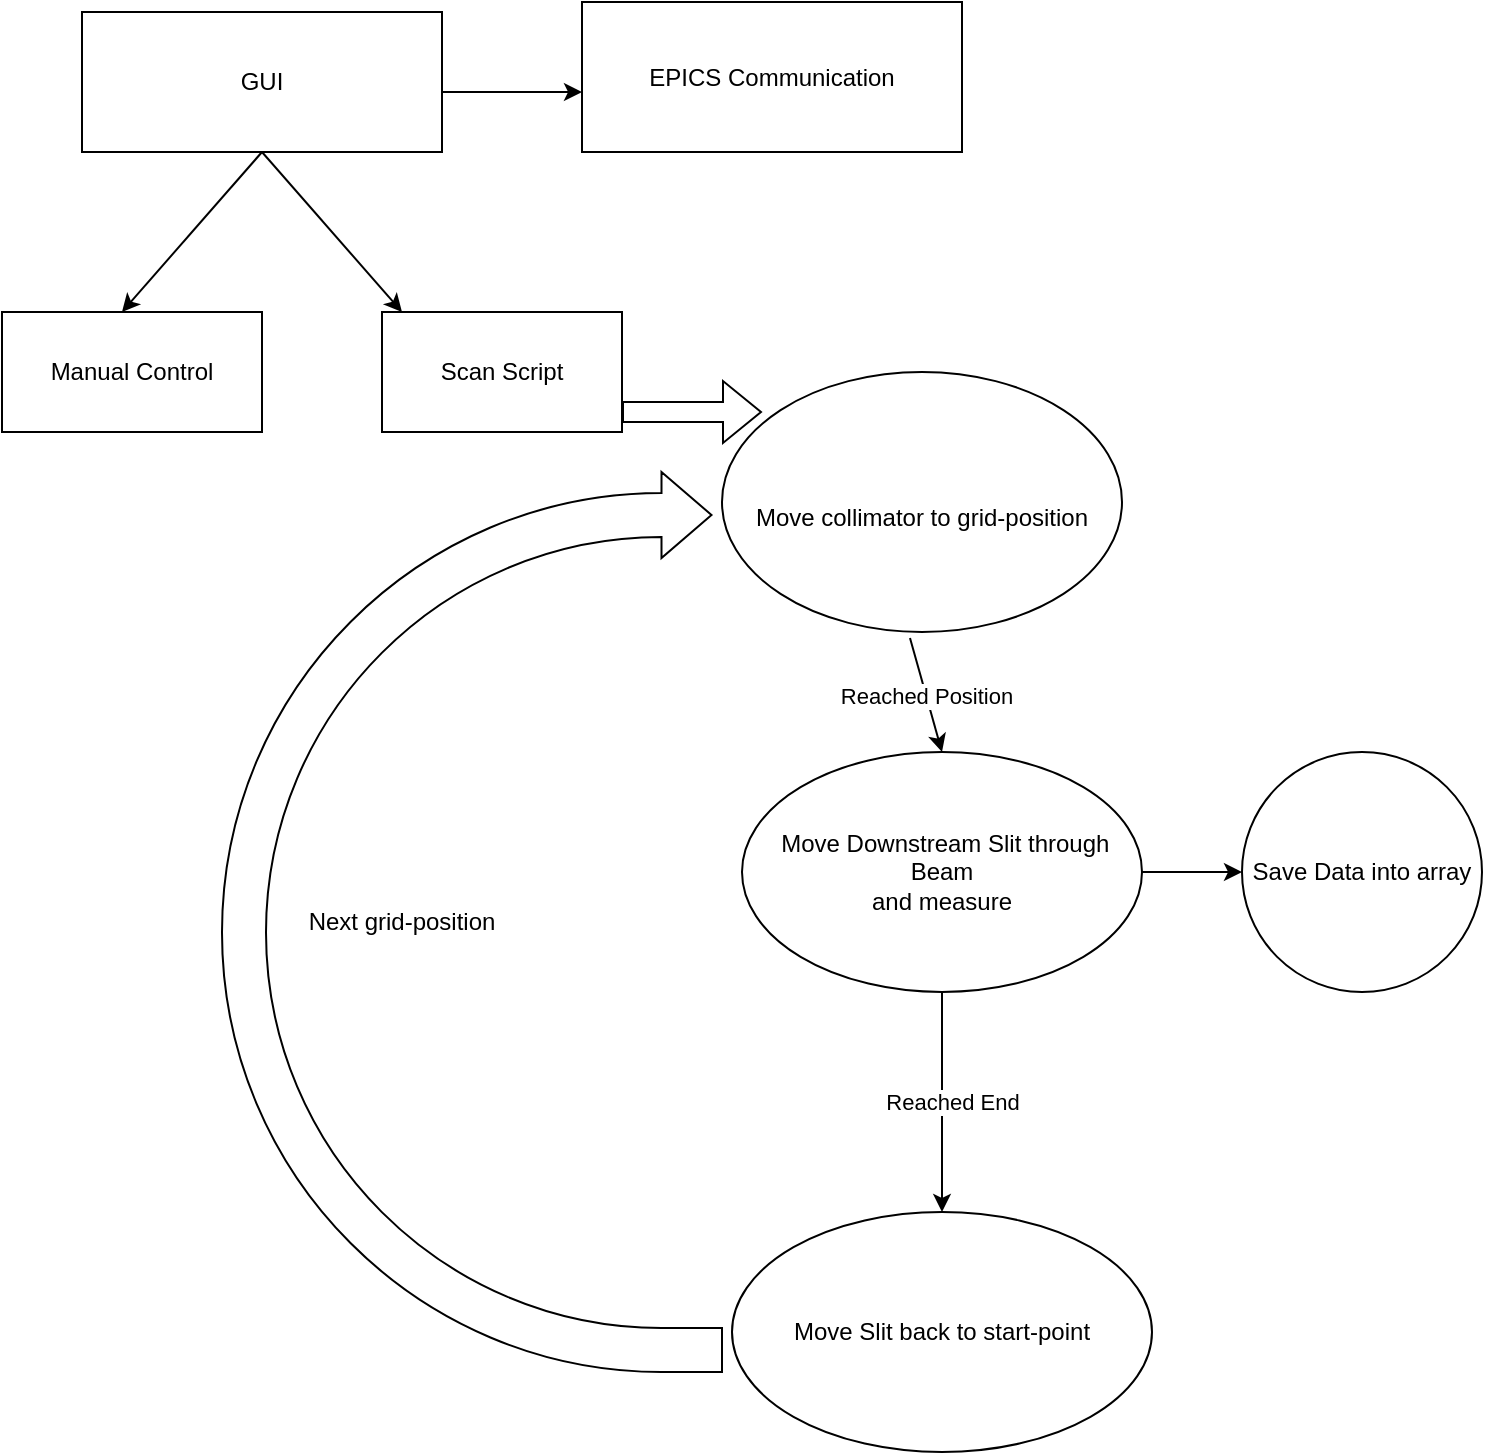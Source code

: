 <mxfile version="22.1.4" type="github">
  <diagram id="C5RBs43oDa-KdzZeNtuy" name="Page-1">
    <mxGraphModel dx="1434" dy="1872" grid="1" gridSize="10" guides="1" tooltips="1" connect="1" arrows="1" fold="1" page="1" pageScale="1" pageWidth="827" pageHeight="1169" math="0" shadow="0">
      <root>
        <mxCell id="WIyWlLk6GJQsqaUBKTNV-0" />
        <mxCell id="WIyWlLk6GJQsqaUBKTNV-1" parent="WIyWlLk6GJQsqaUBKTNV-0" />
        <mxCell id="Eg_RwD-KVxIqUHg4ce4Y-0" value="GUI" style="rounded=0;whiteSpace=wrap;html=1;" vertex="1" parent="WIyWlLk6GJQsqaUBKTNV-1">
          <mxGeometry x="120" y="100" width="180" height="70" as="geometry" />
        </mxCell>
        <mxCell id="Eg_RwD-KVxIqUHg4ce4Y-2" value="" style="endArrow=classic;html=1;rounded=0;" edge="1" parent="WIyWlLk6GJQsqaUBKTNV-1">
          <mxGeometry width="50" height="50" relative="1" as="geometry">
            <mxPoint x="300" y="140" as="sourcePoint" />
            <mxPoint x="370" y="140" as="targetPoint" />
          </mxGeometry>
        </mxCell>
        <mxCell id="Eg_RwD-KVxIqUHg4ce4Y-3" value="EPICS Communication" style="rounded=0;whiteSpace=wrap;html=1;" vertex="1" parent="WIyWlLk6GJQsqaUBKTNV-1">
          <mxGeometry x="370" y="95" width="190" height="75" as="geometry" />
        </mxCell>
        <mxCell id="Eg_RwD-KVxIqUHg4ce4Y-6" value="" style="endArrow=classic;html=1;rounded=0;" edge="1" parent="WIyWlLk6GJQsqaUBKTNV-1">
          <mxGeometry width="50" height="50" relative="1" as="geometry">
            <mxPoint x="210" y="170" as="sourcePoint" />
            <mxPoint x="280" y="250" as="targetPoint" />
            <Array as="points" />
          </mxGeometry>
        </mxCell>
        <mxCell id="Eg_RwD-KVxIqUHg4ce4Y-8" value="" style="endArrow=classic;html=1;rounded=0;" edge="1" parent="WIyWlLk6GJQsqaUBKTNV-1">
          <mxGeometry width="50" height="50" relative="1" as="geometry">
            <mxPoint x="210" y="170" as="sourcePoint" />
            <mxPoint x="140" y="250" as="targetPoint" />
          </mxGeometry>
        </mxCell>
        <mxCell id="Eg_RwD-KVxIqUHg4ce4Y-9" value="Scan Script" style="rounded=0;whiteSpace=wrap;html=1;" vertex="1" parent="WIyWlLk6GJQsqaUBKTNV-1">
          <mxGeometry x="270" y="250" width="120" height="60" as="geometry" />
        </mxCell>
        <mxCell id="Eg_RwD-KVxIqUHg4ce4Y-10" value="Manual Control" style="rounded=0;whiteSpace=wrap;html=1;" vertex="1" parent="WIyWlLk6GJQsqaUBKTNV-1">
          <mxGeometry x="80" y="250" width="130" height="60" as="geometry" />
        </mxCell>
        <mxCell id="Eg_RwD-KVxIqUHg4ce4Y-11" value="" style="shape=flexArrow;endArrow=classic;html=1;rounded=0;" edge="1" parent="WIyWlLk6GJQsqaUBKTNV-1">
          <mxGeometry width="50" height="50" relative="1" as="geometry">
            <mxPoint x="390" y="300" as="sourcePoint" />
            <mxPoint x="460" y="300" as="targetPoint" />
          </mxGeometry>
        </mxCell>
        <mxCell id="Eg_RwD-KVxIqUHg4ce4Y-12" value="&lt;br&gt;Move collimator to grid-position" style="ellipse;whiteSpace=wrap;html=1;" vertex="1" parent="WIyWlLk6GJQsqaUBKTNV-1">
          <mxGeometry x="440" y="280" width="200" height="130" as="geometry" />
        </mxCell>
        <mxCell id="Eg_RwD-KVxIqUHg4ce4Y-16" value="&amp;nbsp;Move Downstream Slit through Beam&lt;br&gt;and measure" style="ellipse;whiteSpace=wrap;html=1;" vertex="1" parent="WIyWlLk6GJQsqaUBKTNV-1">
          <mxGeometry x="450" y="470" width="200" height="120" as="geometry" />
        </mxCell>
        <mxCell id="Eg_RwD-KVxIqUHg4ce4Y-17" value="" style="endArrow=classic;html=1;rounded=0;exitX=0.47;exitY=1.023;exitDx=0;exitDy=0;exitPerimeter=0;entryX=0.5;entryY=0;entryDx=0;entryDy=0;" edge="1" parent="WIyWlLk6GJQsqaUBKTNV-1" source="Eg_RwD-KVxIqUHg4ce4Y-12" target="Eg_RwD-KVxIqUHg4ce4Y-16">
          <mxGeometry relative="1" as="geometry">
            <mxPoint x="520" y="410" as="sourcePoint" />
            <mxPoint x="534" y="460" as="targetPoint" />
          </mxGeometry>
        </mxCell>
        <mxCell id="Eg_RwD-KVxIqUHg4ce4Y-18" value="Reached Position" style="edgeLabel;resizable=0;html=1;align=center;verticalAlign=middle;" connectable="0" vertex="1" parent="Eg_RwD-KVxIqUHg4ce4Y-17">
          <mxGeometry relative="1" as="geometry" />
        </mxCell>
        <mxCell id="Eg_RwD-KVxIqUHg4ce4Y-20" value="" style="endArrow=classic;html=1;rounded=0;" edge="1" parent="WIyWlLk6GJQsqaUBKTNV-1">
          <mxGeometry relative="1" as="geometry">
            <mxPoint x="550" y="590" as="sourcePoint" />
            <mxPoint x="550" y="700" as="targetPoint" />
          </mxGeometry>
        </mxCell>
        <mxCell id="Eg_RwD-KVxIqUHg4ce4Y-21" value="Label" style="edgeLabel;resizable=0;html=1;align=center;verticalAlign=middle;" connectable="0" vertex="1" parent="Eg_RwD-KVxIqUHg4ce4Y-20">
          <mxGeometry relative="1" as="geometry" />
        </mxCell>
        <mxCell id="Eg_RwD-KVxIqUHg4ce4Y-22" value="Reached End" style="edgeLabel;html=1;align=center;verticalAlign=middle;resizable=0;points=[];" vertex="1" connectable="0" parent="Eg_RwD-KVxIqUHg4ce4Y-20">
          <mxGeometry y="5" relative="1" as="geometry">
            <mxPoint as="offset" />
          </mxGeometry>
        </mxCell>
        <mxCell id="Eg_RwD-KVxIqUHg4ce4Y-23" value="Move Slit back to start-point&lt;br&gt;" style="ellipse;whiteSpace=wrap;html=1;" vertex="1" parent="WIyWlLk6GJQsqaUBKTNV-1">
          <mxGeometry x="445" y="700" width="210" height="120" as="geometry" />
        </mxCell>
        <mxCell id="Eg_RwD-KVxIqUHg4ce4Y-24" value="" style="html=1;shadow=0;dashed=0;align=center;verticalAlign=middle;shape=mxgraph.arrows2.uTurnArrow;dy=11;arrowHead=43;dx2=25;" vertex="1" parent="WIyWlLk6GJQsqaUBKTNV-1">
          <mxGeometry x="190" y="330" width="250" height="450" as="geometry" />
        </mxCell>
        <mxCell id="Eg_RwD-KVxIqUHg4ce4Y-25" value="Next grid-position" style="text;html=1;strokeColor=none;fillColor=none;align=center;verticalAlign=middle;whiteSpace=wrap;rounded=0;" vertex="1" parent="WIyWlLk6GJQsqaUBKTNV-1">
          <mxGeometry x="210" y="540" width="140" height="30" as="geometry" />
        </mxCell>
        <mxCell id="Eg_RwD-KVxIqUHg4ce4Y-26" value="" style="endArrow=classic;html=1;rounded=0;" edge="1" parent="WIyWlLk6GJQsqaUBKTNV-1">
          <mxGeometry width="50" height="50" relative="1" as="geometry">
            <mxPoint x="650" y="530" as="sourcePoint" />
            <mxPoint x="700" y="530" as="targetPoint" />
          </mxGeometry>
        </mxCell>
        <mxCell id="Eg_RwD-KVxIqUHg4ce4Y-27" value="Save Data into array" style="ellipse;whiteSpace=wrap;html=1;aspect=fixed;" vertex="1" parent="WIyWlLk6GJQsqaUBKTNV-1">
          <mxGeometry x="700" y="470" width="120" height="120" as="geometry" />
        </mxCell>
      </root>
    </mxGraphModel>
  </diagram>
</mxfile>
